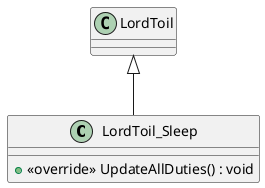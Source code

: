 @startuml
class LordToil_Sleep {
    + <<override>> UpdateAllDuties() : void
}
LordToil <|-- LordToil_Sleep
@enduml
